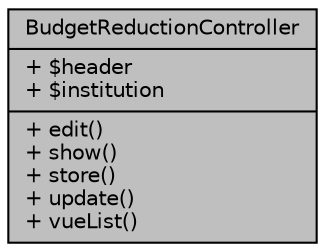 digraph "BudgetReductionController"
{
 // LATEX_PDF_SIZE
  bgcolor="transparent";
  edge [fontname="Helvetica",fontsize="10",labelfontname="Helvetica",labelfontsize="10"];
  node [fontname="Helvetica",fontsize="10",shape=record];
  Node1 [label="{BudgetReductionController\n|+ $header\l+ $institution\l|+ edit()\l+ show()\l+ store()\l+ update()\l+ vueList()\l}",height=0.2,width=0.4,color="black", fillcolor="grey75", style="filled", fontcolor="black",tooltip="Controlador de reducciones presupuestarias."];
}
